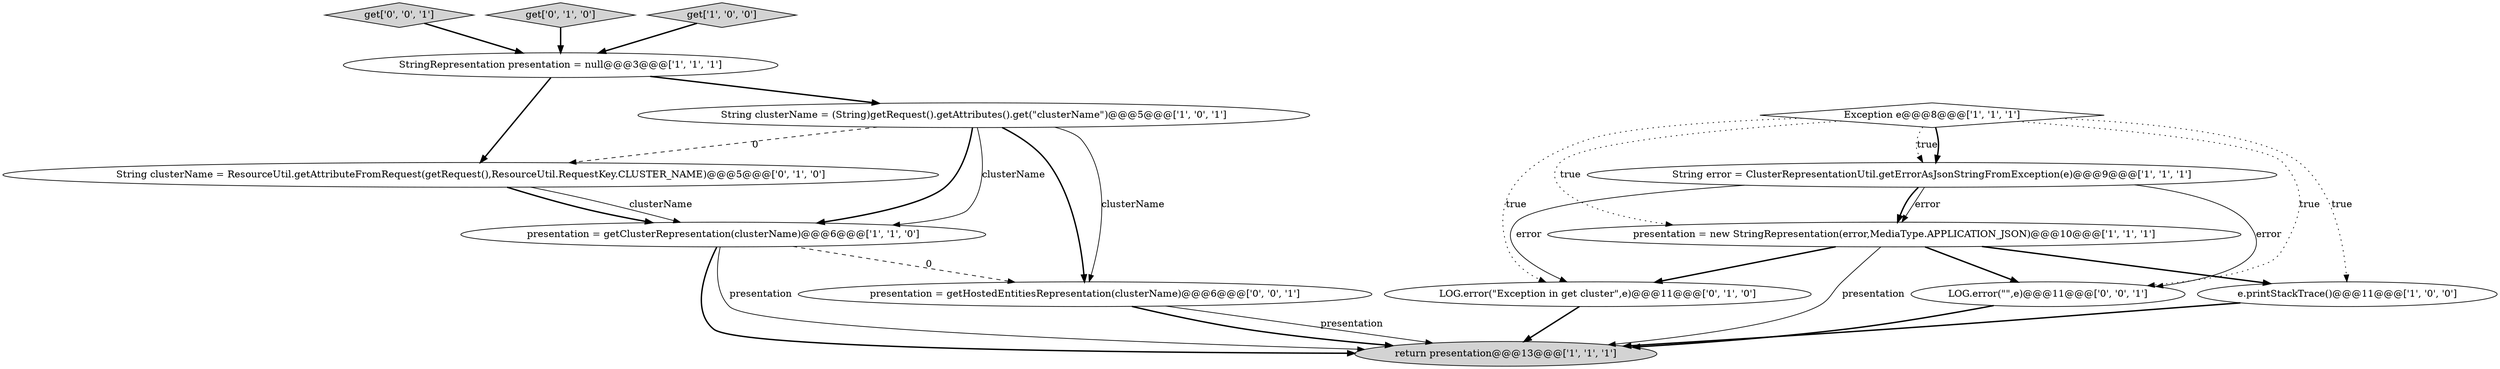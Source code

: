 digraph {
11 [style = filled, label = "String clusterName = ResourceUtil.getAttributeFromRequest(getRequest(),ResourceUtil.RequestKey.CLUSTER_NAME)@@@5@@@['0', '1', '0']", fillcolor = white, shape = ellipse image = "AAA1AAABBB2BBB"];
1 [style = filled, label = "String clusterName = (String)getRequest().getAttributes().get(\"clusterName\")@@@5@@@['1', '0', '1']", fillcolor = white, shape = ellipse image = "AAA0AAABBB1BBB"];
12 [style = filled, label = "presentation = getHostedEntitiesRepresentation(clusterName)@@@6@@@['0', '0', '1']", fillcolor = white, shape = ellipse image = "AAA0AAABBB3BBB"];
3 [style = filled, label = "String error = ClusterRepresentationUtil.getErrorAsJsonStringFromException(e)@@@9@@@['1', '1', '1']", fillcolor = white, shape = ellipse image = "AAA0AAABBB1BBB"];
5 [style = filled, label = "e.printStackTrace()@@@11@@@['1', '0', '0']", fillcolor = white, shape = ellipse image = "AAA0AAABBB1BBB"];
8 [style = filled, label = "presentation = new StringRepresentation(error,MediaType.APPLICATION_JSON)@@@10@@@['1', '1', '1']", fillcolor = white, shape = ellipse image = "AAA0AAABBB1BBB"];
9 [style = filled, label = "LOG.error(\"Exception in get cluster\",e)@@@11@@@['0', '1', '0']", fillcolor = white, shape = ellipse image = "AAA0AAABBB2BBB"];
13 [style = filled, label = "get['0', '0', '1']", fillcolor = lightgray, shape = diamond image = "AAA0AAABBB3BBB"];
10 [style = filled, label = "get['0', '1', '0']", fillcolor = lightgray, shape = diamond image = "AAA0AAABBB2BBB"];
6 [style = filled, label = "get['1', '0', '0']", fillcolor = lightgray, shape = diamond image = "AAA0AAABBB1BBB"];
14 [style = filled, label = "LOG.error(\"\",e)@@@11@@@['0', '0', '1']", fillcolor = white, shape = ellipse image = "AAA0AAABBB3BBB"];
2 [style = filled, label = "presentation = getClusterRepresentation(clusterName)@@@6@@@['1', '1', '0']", fillcolor = white, shape = ellipse image = "AAA0AAABBB1BBB"];
7 [style = filled, label = "StringRepresentation presentation = null@@@3@@@['1', '1', '1']", fillcolor = white, shape = ellipse image = "AAA0AAABBB1BBB"];
0 [style = filled, label = "Exception e@@@8@@@['1', '1', '1']", fillcolor = white, shape = diamond image = "AAA0AAABBB1BBB"];
4 [style = filled, label = "return presentation@@@13@@@['1', '1', '1']", fillcolor = lightgray, shape = ellipse image = "AAA0AAABBB1BBB"];
8->14 [style = bold, label=""];
0->14 [style = dotted, label="true"];
13->7 [style = bold, label=""];
8->9 [style = bold, label=""];
2->4 [style = bold, label=""];
1->11 [style = dashed, label="0"];
8->5 [style = bold, label=""];
9->4 [style = bold, label=""];
3->8 [style = solid, label="error"];
0->8 [style = dotted, label="true"];
1->12 [style = solid, label="clusterName"];
1->12 [style = bold, label=""];
3->9 [style = solid, label="error"];
12->4 [style = bold, label=""];
11->2 [style = solid, label="clusterName"];
0->3 [style = dotted, label="true"];
0->3 [style = bold, label=""];
7->11 [style = bold, label=""];
11->2 [style = bold, label=""];
5->4 [style = bold, label=""];
0->5 [style = dotted, label="true"];
10->7 [style = bold, label=""];
3->14 [style = solid, label="error"];
0->9 [style = dotted, label="true"];
3->8 [style = bold, label=""];
8->4 [style = solid, label="presentation"];
1->2 [style = solid, label="clusterName"];
12->4 [style = solid, label="presentation"];
7->1 [style = bold, label=""];
14->4 [style = bold, label=""];
6->7 [style = bold, label=""];
2->4 [style = solid, label="presentation"];
1->2 [style = bold, label=""];
2->12 [style = dashed, label="0"];
}
